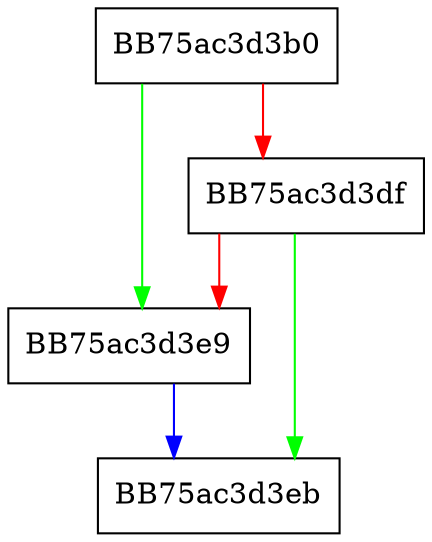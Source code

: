 digraph SetCurrentFileName {
  node [shape="box"];
  graph [splines=ortho];
  BB75ac3d3b0 -> BB75ac3d3e9 [color="green"];
  BB75ac3d3b0 -> BB75ac3d3df [color="red"];
  BB75ac3d3df -> BB75ac3d3eb [color="green"];
  BB75ac3d3df -> BB75ac3d3e9 [color="red"];
  BB75ac3d3e9 -> BB75ac3d3eb [color="blue"];
}